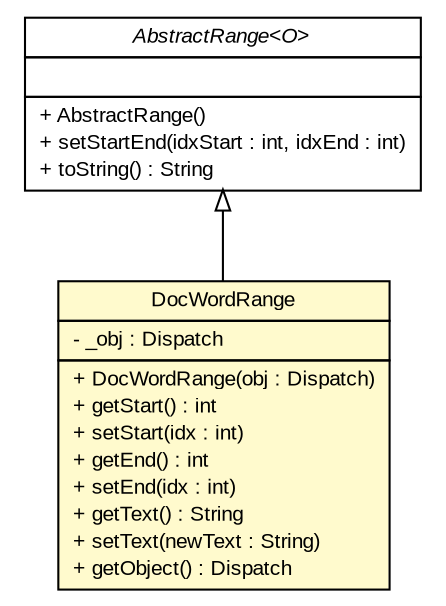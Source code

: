 #!/usr/local/bin/dot
#
# Class diagram 
# Generated by UMLGraph version R5_6_6-6-g3bdff0 (http://www.umlgraph.org/)
#

digraph G {
	edge [fontname="arial",fontsize=10,labelfontname="arial",labelfontsize=10];
	node [fontname="arial",fontsize=10,shape=plaintext];
	nodesep=0.25;
	ranksep=0.5;
	// org.tanjakostic.jcleancim.docgen.writer.AbstractRange<O>
	c104133 [label=<<table title="org.tanjakostic.jcleancim.docgen.writer.AbstractRange" border="0" cellborder="1" cellspacing="0" cellpadding="2" port="p" href="../../AbstractRange.html">
		<tr><td><table border="0" cellspacing="0" cellpadding="1">
<tr><td align="center" balign="center"><font face="Arial Italic"> AbstractRange&lt;O&gt; </font></td></tr>
		</table></td></tr>
		<tr><td><table border="0" cellspacing="0" cellpadding="1">
<tr><td align="left" balign="left">  </td></tr>
		</table></td></tr>
		<tr><td><table border="0" cellspacing="0" cellpadding="1">
<tr><td align="left" balign="left"> + AbstractRange() </td></tr>
<tr><td align="left" balign="left"> + setStartEnd(idxStart : int, idxEnd : int) </td></tr>
<tr><td align="left" balign="left"> + toString() : String </td></tr>
		</table></td></tr>
		</table>>, URL="../../AbstractRange.html", fontname="arial", fontcolor="black", fontsize=10.0];
	// org.tanjakostic.jcleancim.docgen.writer.word.doc.DocWordRange
	c104145 [label=<<table title="org.tanjakostic.jcleancim.docgen.writer.word.doc.DocWordRange" border="0" cellborder="1" cellspacing="0" cellpadding="2" port="p" bgcolor="lemonChiffon" href="./DocWordRange.html">
		<tr><td><table border="0" cellspacing="0" cellpadding="1">
<tr><td align="center" balign="center"> DocWordRange </td></tr>
		</table></td></tr>
		<tr><td><table border="0" cellspacing="0" cellpadding="1">
<tr><td align="left" balign="left"> - _obj : Dispatch </td></tr>
		</table></td></tr>
		<tr><td><table border="0" cellspacing="0" cellpadding="1">
<tr><td align="left" balign="left"> + DocWordRange(obj : Dispatch) </td></tr>
<tr><td align="left" balign="left"> + getStart() : int </td></tr>
<tr><td align="left" balign="left"> + setStart(idx : int) </td></tr>
<tr><td align="left" balign="left"> + getEnd() : int </td></tr>
<tr><td align="left" balign="left"> + setEnd(idx : int) </td></tr>
<tr><td align="left" balign="left"> + getText() : String </td></tr>
<tr><td align="left" balign="left"> + setText(newText : String) </td></tr>
<tr><td align="left" balign="left"> + getObject() : Dispatch </td></tr>
		</table></td></tr>
		</table>>, URL="./DocWordRange.html", fontname="arial", fontcolor="black", fontsize=10.0];
	//org.tanjakostic.jcleancim.docgen.writer.word.doc.DocWordRange extends org.tanjakostic.jcleancim.docgen.writer.AbstractRange<com.jacob.com.Dispatch>
	c104133:p -> c104145:p [dir=back,arrowtail=empty];
}

